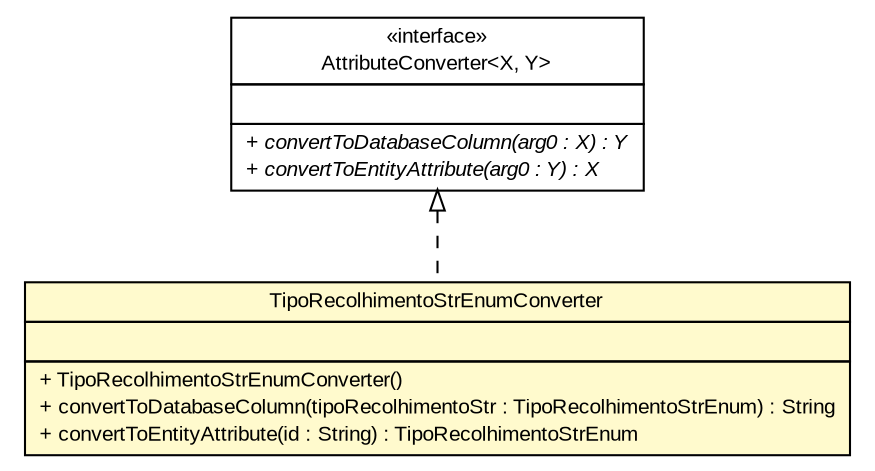 #!/usr/local/bin/dot
#
# Class diagram 
# Generated by UMLGraph version R5_6 (http://www.umlgraph.org/)
#

digraph G {
	edge [fontname="arial",fontsize=10,labelfontname="arial",labelfontsize=10];
	node [fontname="arial",fontsize=10,shape=plaintext];
	nodesep=0.25;
	ranksep=0.5;
	// br.gov.to.sefaz.arr.persistence.converter.TipoRecolhimentoStrEnumConverter
	c787533 [label=<<table title="br.gov.to.sefaz.arr.persistence.converter.TipoRecolhimentoStrEnumConverter" border="0" cellborder="1" cellspacing="0" cellpadding="2" port="p" bgcolor="lemonChiffon" href="./TipoRecolhimentoStrEnumConverter.html">
		<tr><td><table border="0" cellspacing="0" cellpadding="1">
<tr><td align="center" balign="center"> TipoRecolhimentoStrEnumConverter </td></tr>
		</table></td></tr>
		<tr><td><table border="0" cellspacing="0" cellpadding="1">
<tr><td align="left" balign="left">  </td></tr>
		</table></td></tr>
		<tr><td><table border="0" cellspacing="0" cellpadding="1">
<tr><td align="left" balign="left"> + TipoRecolhimentoStrEnumConverter() </td></tr>
<tr><td align="left" balign="left"> + convertToDatabaseColumn(tipoRecolhimentoStr : TipoRecolhimentoStrEnum) : String </td></tr>
<tr><td align="left" balign="left"> + convertToEntityAttribute(id : String) : TipoRecolhimentoStrEnum </td></tr>
		</table></td></tr>
		</table>>, URL="./TipoRecolhimentoStrEnumConverter.html", fontname="arial", fontcolor="black", fontsize=10.0];
	//br.gov.to.sefaz.arr.persistence.converter.TipoRecolhimentoStrEnumConverter implements javax.persistence.AttributeConverter<X, Y>
	c787824:p -> c787533:p [dir=back,arrowtail=empty,style=dashed];
	// javax.persistence.AttributeConverter<X, Y>
	c787824 [label=<<table title="javax.persistence.AttributeConverter" border="0" cellborder="1" cellspacing="0" cellpadding="2" port="p" href="http://java.sun.com/j2se/1.4.2/docs/api/javax/persistence/AttributeConverter.html">
		<tr><td><table border="0" cellspacing="0" cellpadding="1">
<tr><td align="center" balign="center"> &#171;interface&#187; </td></tr>
<tr><td align="center" balign="center"> AttributeConverter&lt;X, Y&gt; </td></tr>
		</table></td></tr>
		<tr><td><table border="0" cellspacing="0" cellpadding="1">
<tr><td align="left" balign="left">  </td></tr>
		</table></td></tr>
		<tr><td><table border="0" cellspacing="0" cellpadding="1">
<tr><td align="left" balign="left"><font face="arial italic" point-size="10.0"> + convertToDatabaseColumn(arg0 : X) : Y </font></td></tr>
<tr><td align="left" balign="left"><font face="arial italic" point-size="10.0"> + convertToEntityAttribute(arg0 : Y) : X </font></td></tr>
		</table></td></tr>
		</table>>, URL="http://java.sun.com/j2se/1.4.2/docs/api/javax/persistence/AttributeConverter.html", fontname="arial", fontcolor="black", fontsize=10.0];
}

